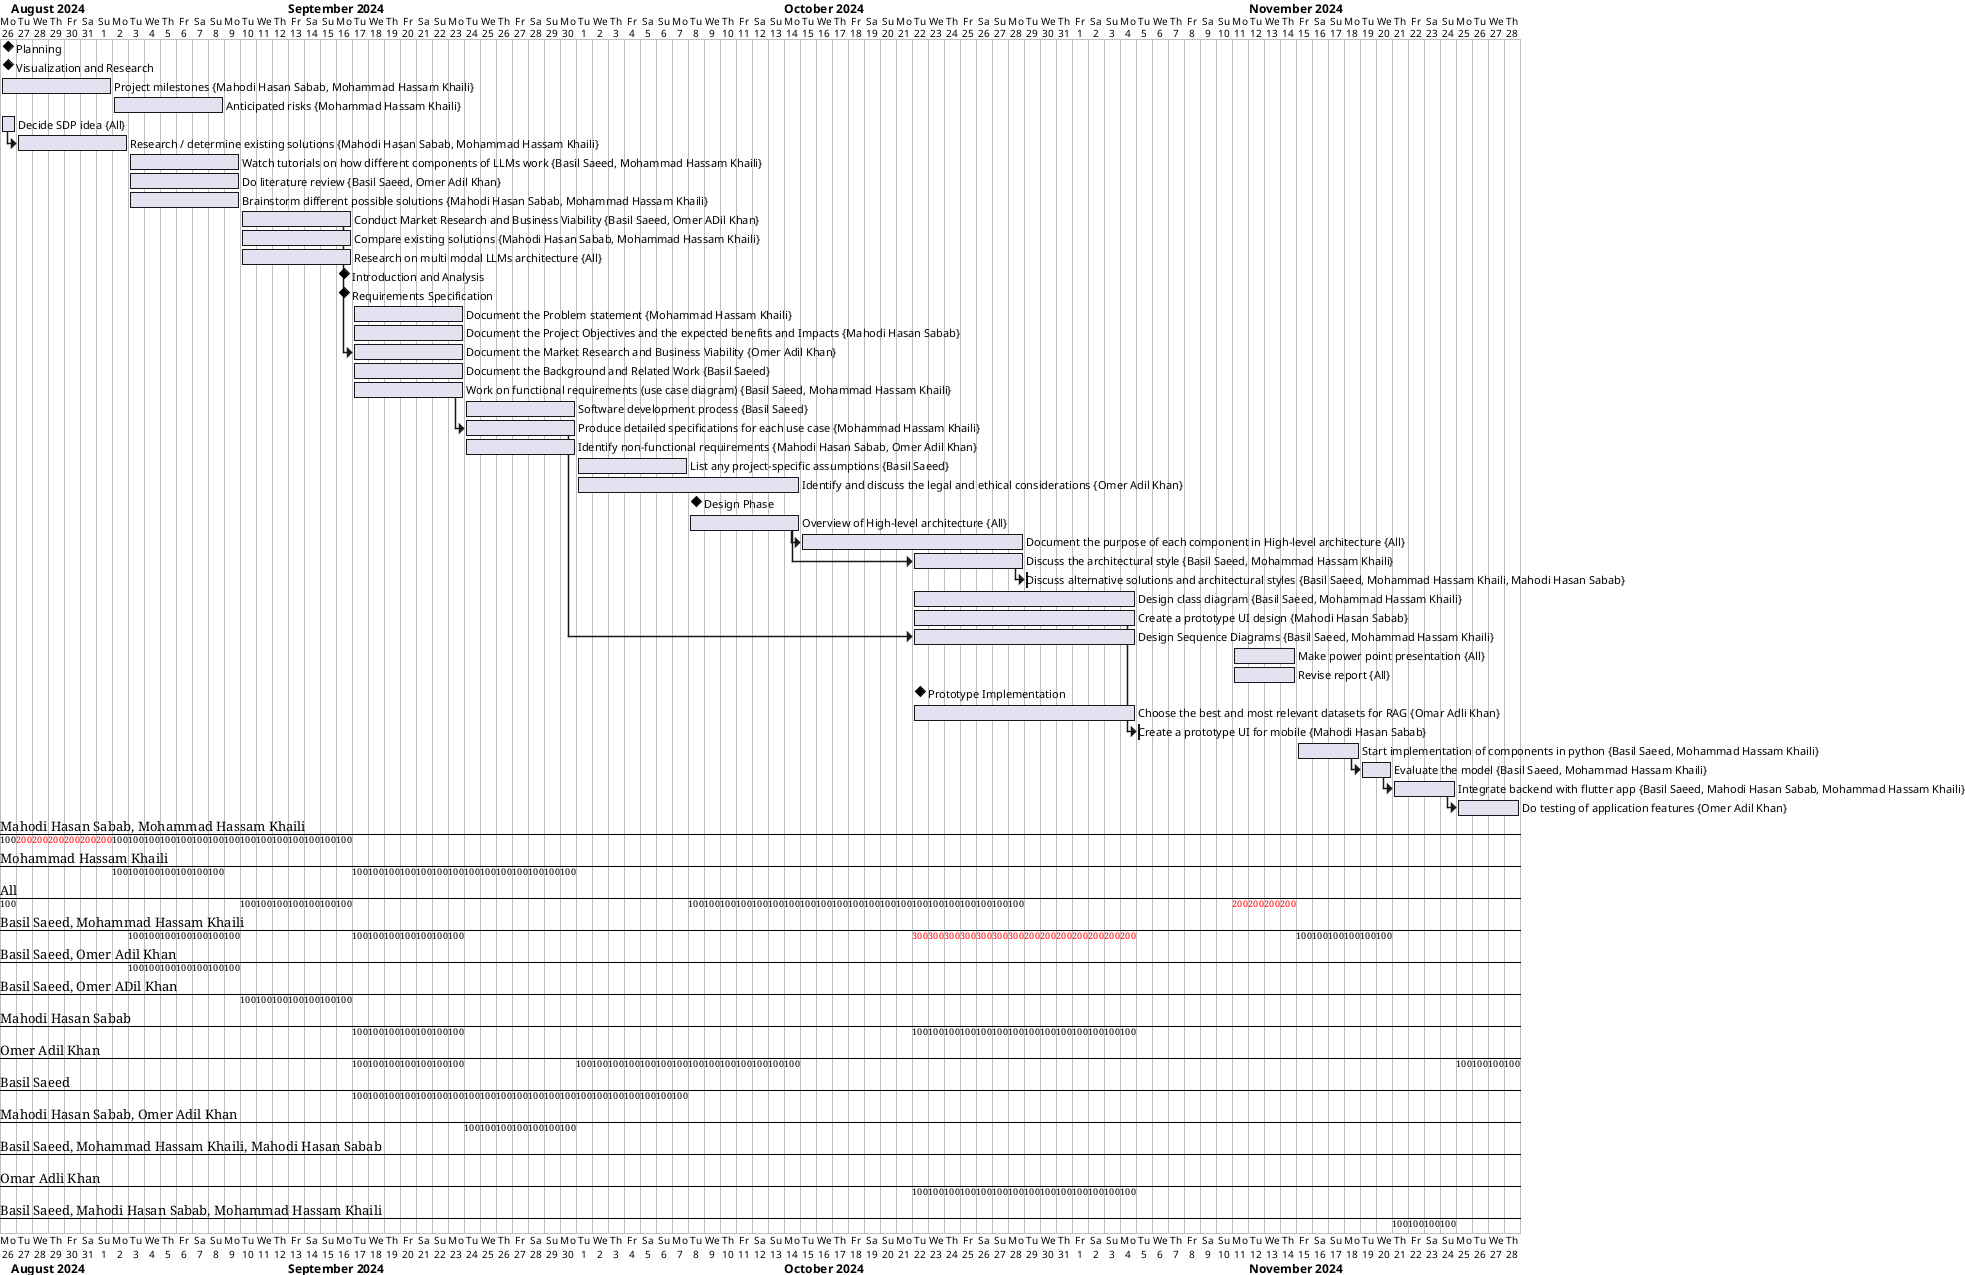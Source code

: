 @startgantt
Project starts 2024-08-26

' Define milestones
[Planning] happens 2024-08-26
[Visualization and Research] happens 2024-08-26




' Planning phase
[Project milestones] on {Mahodi Hasan Sabab, Mohammad Hassam Khaili} starts 2024-08-26 and ends 2024-09-01
[Anticipated risks] on {Mohammad Hassam Khaili} starts 2024-09-02 and ends 2024-09-08

' Visualization and Research phase
[Decide SDP idea] on {All} starts 2024-08-26 and ends 2024-08-26
[Research / determine existing solutions] on {Mahodi Hasan Sabab, Mohammad Hassam Khaili} starts 2024-08-27 and ends 2024-09-02
[Watch tutorials on how different components of LLMs work] on {Basil Saeed, Mohammad Hassam Khaili} starts 2024-09-03 and ends 2024-09-09
[Do literature review] on {Basil Saeed, Omer Adil Khan} starts 2024-09-03 and ends 2024-09-09
[Brainstorm different possible solutions] on {Mahodi Hasan Sabab, Mohammad Hassam Khaili} starts 2024-09-03 and ends 2024-09-09
[Conduct Market Research and Business Viability] on {Basil Saeed, Omer ADil Khan} starts 2024-09-10 and ends 2024-09-16
[Compare existing solutions] on {Mahodi Hasan Sabab, Mohammad Hassam Khaili} starts 2024-09-10 and ends 2024-09-16
[Research on multi modal LLMs architecture] on {All} starts 2024-09-10 and ends 2024-09-16

' Introduction and Analysis phase
[Introduction and Analysis] happens 2024-09-16
[Requirements Specification] happens 2024-09-16
[Document the Problem statement] on {Mohammad Hassam Khaili} starts 2024-09-17 and ends 2024-09-23
[Document the Project Objectives and the expected benefits and Impacts] on {Mahodi Hasan Sabab} starts 2024-09-17 and ends 2024-09-23
[Document the Market Research and Business Viability] on {Omer Adil Khan} starts 2024-09-17 and ends 2024-09-23
[Document the Background and Related Work] on {Basil Saeed} starts 2024-09-17 and ends 2024-09-23

' Requirements Specification phase
[Work on functional requirements (use case diagram)] on {Basil Saeed, Mohammad Hassam Khaili} starts 2024-09-17 and ends 2024-09-23
[Software development process] on {Basil Saeed} starts 2024-09-24 and ends 2024-09-30
[Produce detailed specifications for each use case] on {Mohammad Hassam Khaili} starts 2024-09-24 and ends 2024-09-30
[Identify non-functional requirements] on {Mahodi Hasan Sabab, Omer Adil Khan} starts 2024-09-24 and ends 2024-09-30
[List any project-specific assumptions] on {Basil Saeed} starts 2024-10-01 and ends 2024-10-07
[Identify and discuss the legal and ethical considerations] on {Omer Adil Khan} starts 2024-10-01 and ends 2024-10-14


' Design Phase
[Design Phase] happens 2024-10-08
[Overview of High-level architecture] on {All} starts 2024-10-08 and ends 2024-10-14
[Document the purpose of each component in High-level architecture] on {All} starts 2024-10-15 and ends 2024-10-28
[Discuss the architectural style] on {Basil Saeed, Mohammad Hassam Khaili} starts 2024-10-22 and ends 2024-10-28
[Discuss alternative solutions and architectural styles] on {Basil Saeed, Mohammad Hassam Khaili, Mahodi Hasan Sabab} starts 2024-10-22 and ends 2024-10-28
[Design class diagram] on {Basil Saeed, Mohammad Hassam Khaili} starts 2024-10-22 and ends 2024-11-04
[Create a prototype UI design] on {Mahodi Hasan Sabab} starts 2024-10-22 and ends 2024-11-04
[Design Sequence Diagrams] on {Basil Saeed, Mohammad Hassam Khaili} starts 2024-10-22 and ends 2024-11-04

' Final Steps
[Make power point presentation] on {All} starts 2024-11-11 and ends 2024-11-14
[Revise report] on {All} starts 2024-11-11 and ends 2024-11-14

[Prototype Implementation] happens 2024-10-22
[Choose the best and most relevant datasets for RAG] on {Omar Adli Khan} starts at 2024-10-22 and ends 2024-11-04
[Create a prototype UI for mobile] on {Mahodi Hasan Sabab} starts at 2024-10-22 and ends 2024-11-04
[Start implementation of components in python] on {Basil Saeed, Mohammad Hassam Khaili} starts 2024-11-15 and ends 2024-11-18
[Evaluate the model] on {Basil Saeed, Mohammad Hassam Khaili} starts 2024-11-19 and ends 2024-11-20
[Integrate backend with flutter app] on {Basil Saeed, Mahodi Hasan Sabab, Mohammad Hassam Khaili} starts 2024-11-21 and ends 2024-11-24
[Do testing of application features] on {Omer Adil Khan} starts 2024-11-25 and ends 2024-11-28

' Dependencies
[Research / determine existing solutions] starts at [Decide SDP idea]'s end
[Document the Market Research and Business Viability] starts at [Conduct Market Research and Business Viability]'s end
[Produce detailed specifications for each use case] starts at [Work on functional requirements (use case diagram)]'s end
'[Identify non-functional requirements] starts at [Software development process]'s end
'[List any project-specific assumptions] starts at [Identify non-functional requirements]'s end
[Document the purpose of each component in High-level architecture] starts at [Overview of High-level architecture]'s end
[Discuss the architectural style] starts at [Overview of High-level architecture]'s end
[Discuss alternative solutions and architectural styles] starts at [Discuss the architectural style]'s end
'[Design class diagram] starts at [Discuss alternative solutions and architectural styles]'s end
[Design Sequence Diagrams] starts at [Produce detailed specifications for each use case]'s end
[Create a prototype UI for mobile] starts at [Create a prototype UI design]'s end
[Evaluate the model] starts at [Start implementation of components in python]'s end
[Integrate backend with flutter app] starts at [Evaluate the model]'s end
[Do testing of application features] starts at [Integrate backend with flutter app]'s end


@endgantt